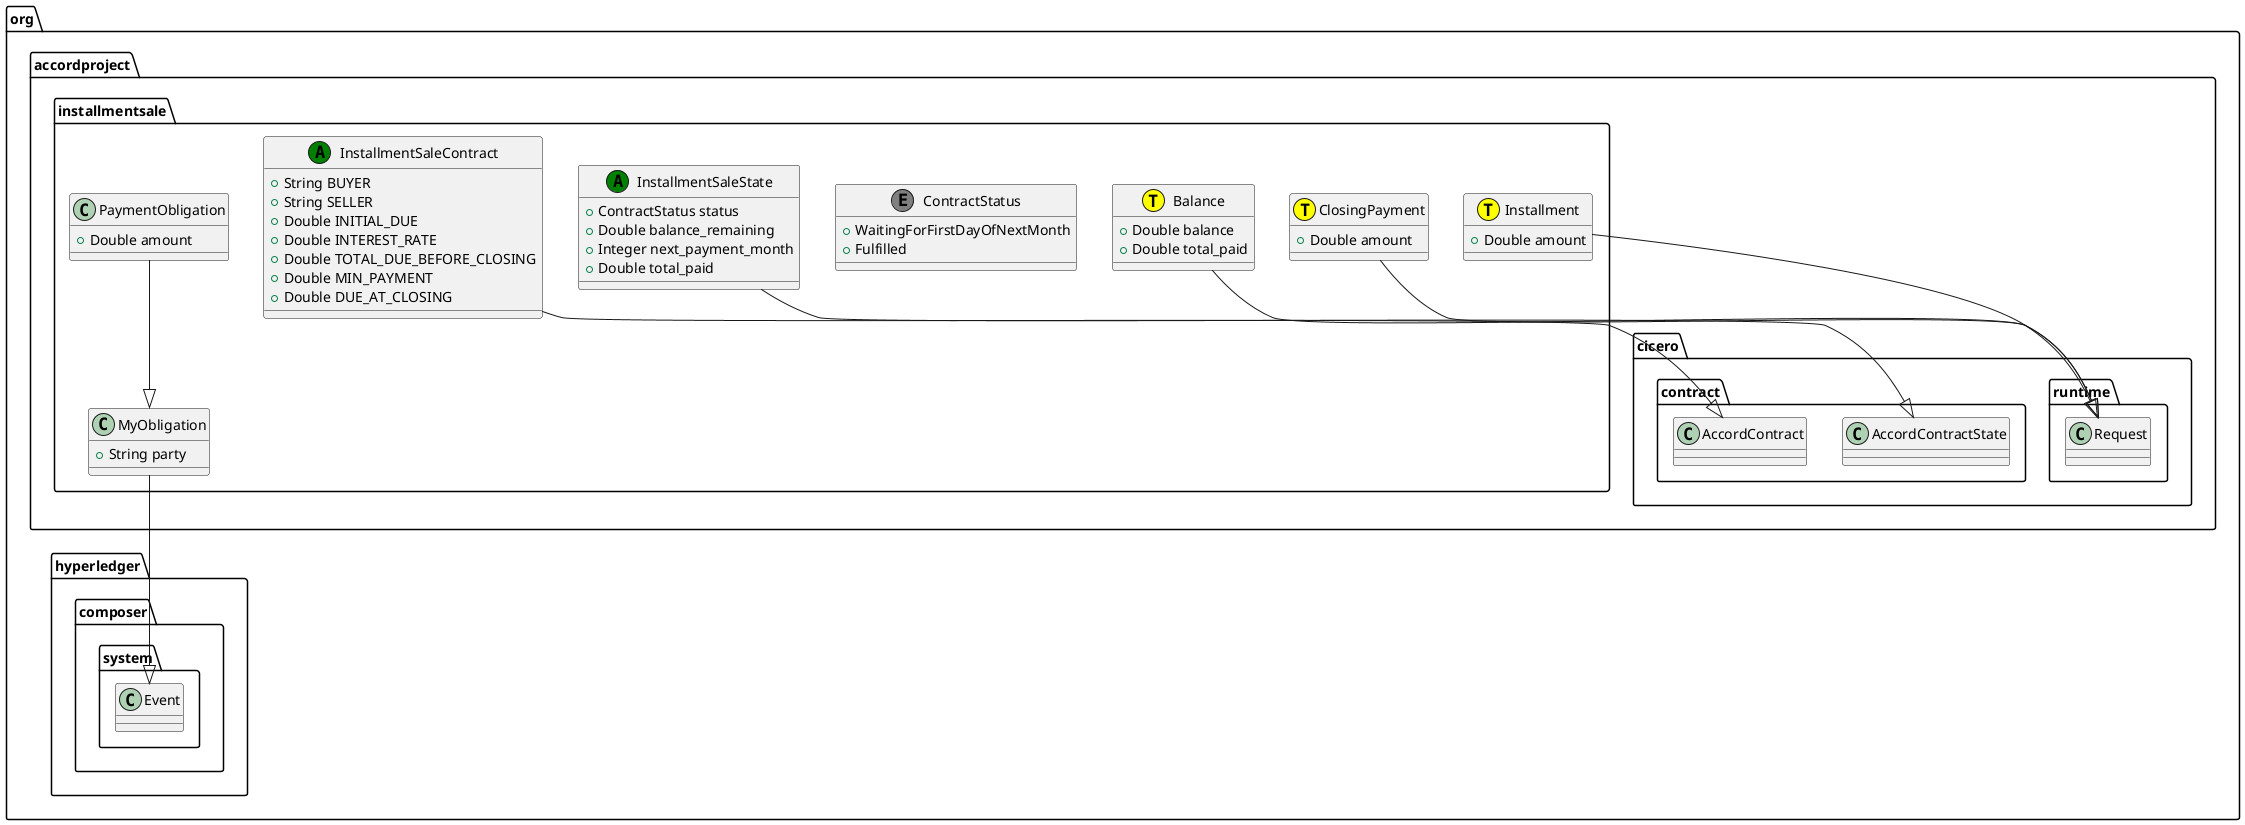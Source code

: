 @startuml
class org.accordproject.installmentsale.Installment << (T,yellow) >> {
   + Double amount
}
org.accordproject.installmentsale.Installment --|> org.accordproject.cicero.runtime.Request
class org.accordproject.installmentsale.ClosingPayment << (T,yellow) >> {
   + Double amount
}
org.accordproject.installmentsale.ClosingPayment --|> org.accordproject.cicero.runtime.Request
class org.accordproject.installmentsale.Balance << (T,yellow) >> {
   + Double balance
   + Double total_paid
}
org.accordproject.installmentsale.Balance --|> org.accordproject.cicero.runtime.Request
class org.accordproject.installmentsale.ContractStatus << (E,grey) >> {
   + WaitingForFirstDayOfNextMonth
   + Fulfilled
}
class org.accordproject.installmentsale.MyObligation {
   + String party
}
org.accordproject.installmentsale.MyObligation --|> org.hyperledger.composer.system.Event
class org.accordproject.installmentsale.PaymentObligation {
   + Double amount
}
org.accordproject.installmentsale.PaymentObligation --|> org.accordproject.installmentsale.MyObligation
class org.accordproject.installmentsale.InstallmentSaleState << (A,green) >> {
   + ContractStatus status
   + Double balance_remaining
   + Integer next_payment_month
   + Double total_paid
}
org.accordproject.installmentsale.InstallmentSaleState --|> org.accordproject.cicero.contract.AccordContractState
class org.accordproject.installmentsale.InstallmentSaleContract << (A,green) >> {
   + String BUYER
   + String SELLER
   + Double INITIAL_DUE
   + Double INTEREST_RATE
   + Double TOTAL_DUE_BEFORE_CLOSING
   + Double MIN_PAYMENT
   + Double DUE_AT_CLOSING
}
org.accordproject.installmentsale.InstallmentSaleContract --|> org.accordproject.cicero.contract.AccordContract
@enduml
